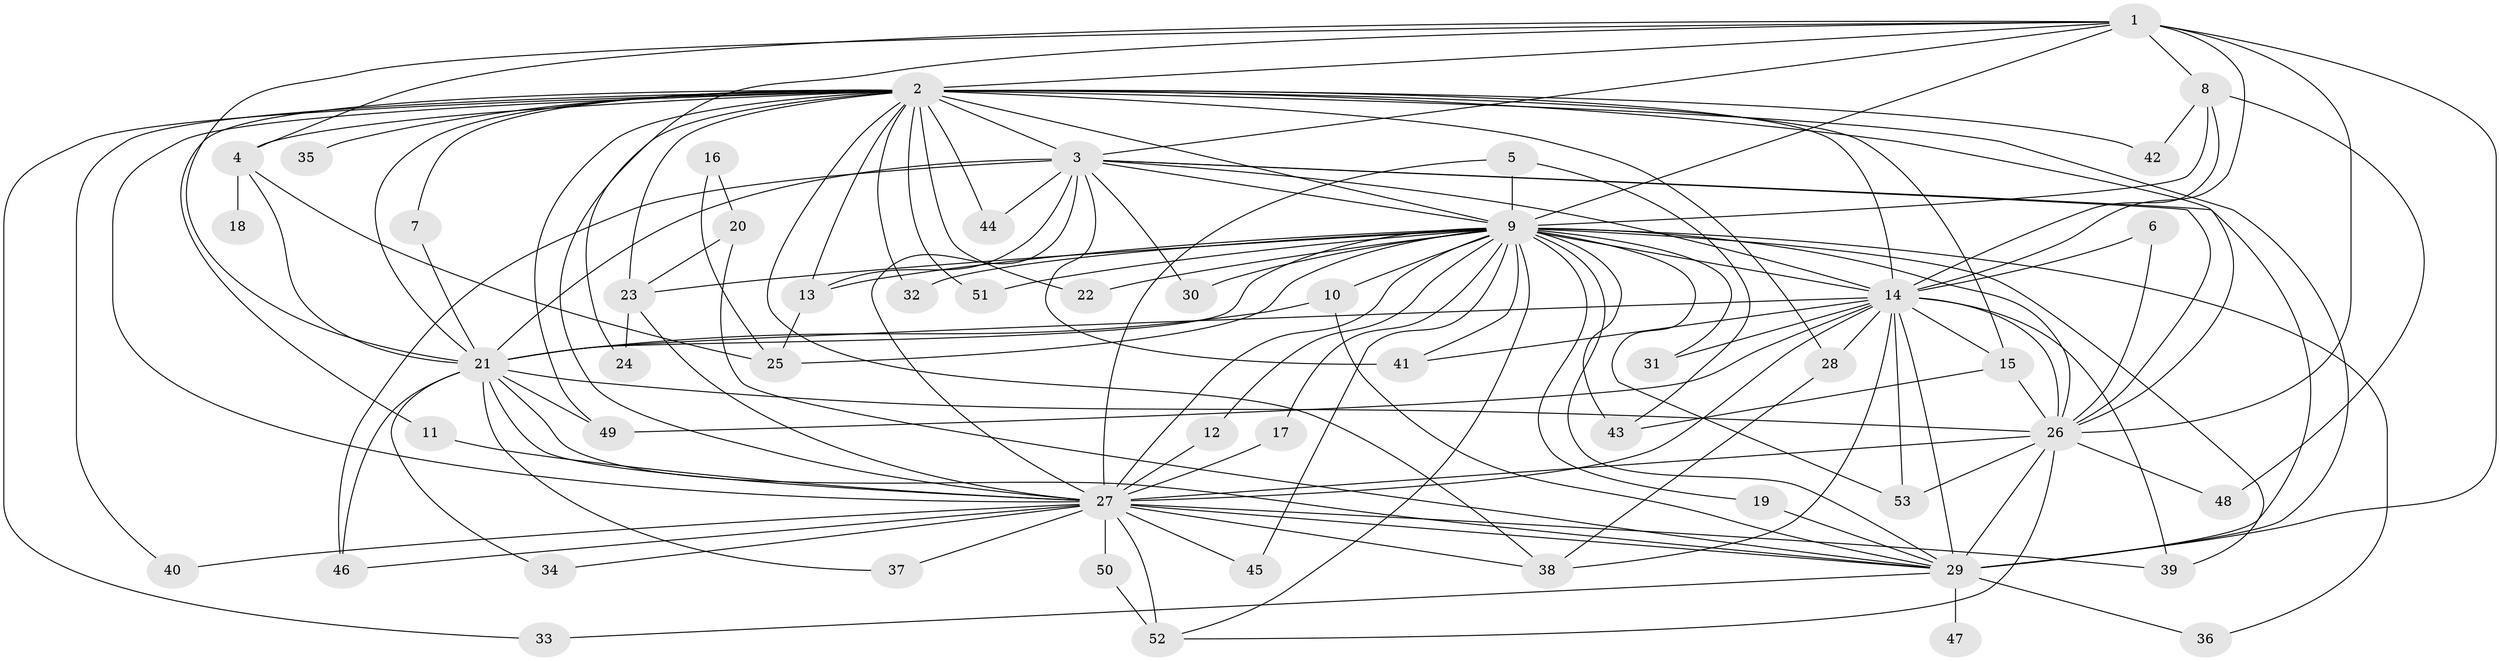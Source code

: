 // original degree distribution, {17: 0.011494252873563218, 15: 0.011494252873563218, 14: 0.011494252873563218, 19: 0.011494252873563218, 25: 0.011494252873563218, 18: 0.011494252873563218, 35: 0.011494252873563218, 20: 0.022988505747126436, 21: 0.011494252873563218, 6: 0.022988505747126436, 3: 0.16091954022988506, 2: 0.6091954022988506, 4: 0.06896551724137931, 5: 0.022988505747126436}
// Generated by graph-tools (version 1.1) at 2025/36/03/04/25 23:36:33]
// undirected, 53 vertices, 137 edges
graph export_dot {
  node [color=gray90,style=filled];
  1;
  2;
  3;
  4;
  5;
  6;
  7;
  8;
  9;
  10;
  11;
  12;
  13;
  14;
  15;
  16;
  17;
  18;
  19;
  20;
  21;
  22;
  23;
  24;
  25;
  26;
  27;
  28;
  29;
  30;
  31;
  32;
  33;
  34;
  35;
  36;
  37;
  38;
  39;
  40;
  41;
  42;
  43;
  44;
  45;
  46;
  47;
  48;
  49;
  50;
  51;
  52;
  53;
  1 -- 2 [weight=2.0];
  1 -- 3 [weight=1.0];
  1 -- 4 [weight=1.0];
  1 -- 8 [weight=1.0];
  1 -- 9 [weight=1.0];
  1 -- 14 [weight=2.0];
  1 -- 21 [weight=1.0];
  1 -- 26 [weight=2.0];
  1 -- 27 [weight=1.0];
  1 -- 29 [weight=2.0];
  2 -- 3 [weight=2.0];
  2 -- 4 [weight=1.0];
  2 -- 7 [weight=1.0];
  2 -- 9 [weight=2.0];
  2 -- 11 [weight=1.0];
  2 -- 13 [weight=1.0];
  2 -- 14 [weight=2.0];
  2 -- 15 [weight=1.0];
  2 -- 21 [weight=2.0];
  2 -- 22 [weight=2.0];
  2 -- 23 [weight=1.0];
  2 -- 24 [weight=2.0];
  2 -- 26 [weight=2.0];
  2 -- 27 [weight=2.0];
  2 -- 28 [weight=1.0];
  2 -- 29 [weight=2.0];
  2 -- 32 [weight=1.0];
  2 -- 33 [weight=1.0];
  2 -- 35 [weight=2.0];
  2 -- 38 [weight=1.0];
  2 -- 40 [weight=1.0];
  2 -- 42 [weight=2.0];
  2 -- 44 [weight=1.0];
  2 -- 49 [weight=1.0];
  2 -- 51 [weight=1.0];
  3 -- 9 [weight=1.0];
  3 -- 13 [weight=1.0];
  3 -- 14 [weight=1.0];
  3 -- 21 [weight=2.0];
  3 -- 26 [weight=1.0];
  3 -- 27 [weight=1.0];
  3 -- 29 [weight=1.0];
  3 -- 30 [weight=1.0];
  3 -- 41 [weight=1.0];
  3 -- 44 [weight=1.0];
  3 -- 46 [weight=1.0];
  4 -- 18 [weight=1.0];
  4 -- 21 [weight=1.0];
  4 -- 25 [weight=1.0];
  5 -- 9 [weight=1.0];
  5 -- 27 [weight=1.0];
  5 -- 43 [weight=1.0];
  6 -- 14 [weight=1.0];
  6 -- 26 [weight=1.0];
  7 -- 21 [weight=1.0];
  8 -- 9 [weight=1.0];
  8 -- 14 [weight=1.0];
  8 -- 42 [weight=1.0];
  8 -- 48 [weight=1.0];
  9 -- 10 [weight=1.0];
  9 -- 12 [weight=1.0];
  9 -- 13 [weight=1.0];
  9 -- 14 [weight=2.0];
  9 -- 17 [weight=1.0];
  9 -- 19 [weight=1.0];
  9 -- 21 [weight=1.0];
  9 -- 22 [weight=1.0];
  9 -- 23 [weight=1.0];
  9 -- 25 [weight=1.0];
  9 -- 26 [weight=1.0];
  9 -- 27 [weight=1.0];
  9 -- 29 [weight=1.0];
  9 -- 30 [weight=2.0];
  9 -- 31 [weight=2.0];
  9 -- 32 [weight=1.0];
  9 -- 36 [weight=1.0];
  9 -- 39 [weight=1.0];
  9 -- 41 [weight=2.0];
  9 -- 43 [weight=1.0];
  9 -- 45 [weight=1.0];
  9 -- 51 [weight=1.0];
  9 -- 52 [weight=1.0];
  9 -- 53 [weight=2.0];
  10 -- 21 [weight=1.0];
  10 -- 29 [weight=1.0];
  11 -- 27 [weight=1.0];
  12 -- 27 [weight=1.0];
  13 -- 25 [weight=1.0];
  14 -- 15 [weight=1.0];
  14 -- 21 [weight=1.0];
  14 -- 26 [weight=1.0];
  14 -- 27 [weight=1.0];
  14 -- 28 [weight=1.0];
  14 -- 29 [weight=1.0];
  14 -- 31 [weight=1.0];
  14 -- 38 [weight=1.0];
  14 -- 39 [weight=1.0];
  14 -- 41 [weight=1.0];
  14 -- 49 [weight=1.0];
  14 -- 53 [weight=1.0];
  15 -- 26 [weight=1.0];
  15 -- 43 [weight=1.0];
  16 -- 20 [weight=1.0];
  16 -- 25 [weight=1.0];
  17 -- 27 [weight=1.0];
  19 -- 29 [weight=1.0];
  20 -- 23 [weight=1.0];
  20 -- 29 [weight=1.0];
  21 -- 26 [weight=3.0];
  21 -- 27 [weight=1.0];
  21 -- 29 [weight=1.0];
  21 -- 34 [weight=1.0];
  21 -- 37 [weight=1.0];
  21 -- 46 [weight=1.0];
  21 -- 49 [weight=1.0];
  23 -- 24 [weight=1.0];
  23 -- 27 [weight=1.0];
  26 -- 27 [weight=2.0];
  26 -- 29 [weight=1.0];
  26 -- 48 [weight=1.0];
  26 -- 52 [weight=1.0];
  26 -- 53 [weight=1.0];
  27 -- 29 [weight=1.0];
  27 -- 34 [weight=1.0];
  27 -- 37 [weight=1.0];
  27 -- 38 [weight=1.0];
  27 -- 39 [weight=1.0];
  27 -- 40 [weight=1.0];
  27 -- 45 [weight=1.0];
  27 -- 46 [weight=1.0];
  27 -- 50 [weight=1.0];
  27 -- 52 [weight=2.0];
  28 -- 38 [weight=1.0];
  29 -- 33 [weight=1.0];
  29 -- 36 [weight=1.0];
  29 -- 47 [weight=1.0];
  50 -- 52 [weight=1.0];
}
